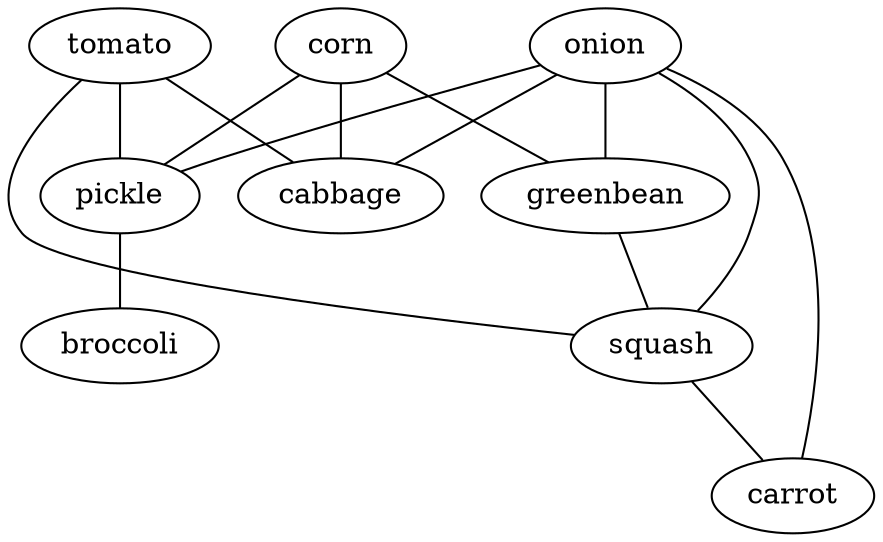 strict graph G {
tomato;
corn;
onion;
greenbean;
squash;
carrot;
cabbage;
pickle;
broccoli;
tomato -- cabbage  [weight=1];
tomato -- pickle  [weight=1];
tomato -- squash  [weight=1];
corn -- cabbage  [weight=1];
corn -- pickle  [weight=1];
corn -- greenbean  [weight=1];
onion -- squash  [weight=1];
onion -- greenbean  [weight=1];
onion -- carrot  [weight=1];
onion -- cabbage  [weight=1];
onion -- pickle  [weight=1];
greenbean -- squash  [weight=1];
squash -- carrot  [weight=1];
pickle -- broccoli  [weight=1];
}
